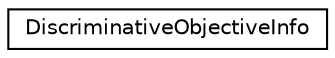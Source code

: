 digraph "Graphical Class Hierarchy"
{
  edge [fontname="Helvetica",fontsize="10",labelfontname="Helvetica",labelfontsize="10"];
  node [fontname="Helvetica",fontsize="10",shape=record];
  rankdir="LR";
  Node0 [label="DiscriminativeObjectiveInfo",height=0.2,width=0.4,color="black", fillcolor="white", style="filled",URL="$structkaldi_1_1discriminative_1_1DiscriminativeObjectiveInfo.html"];
}
